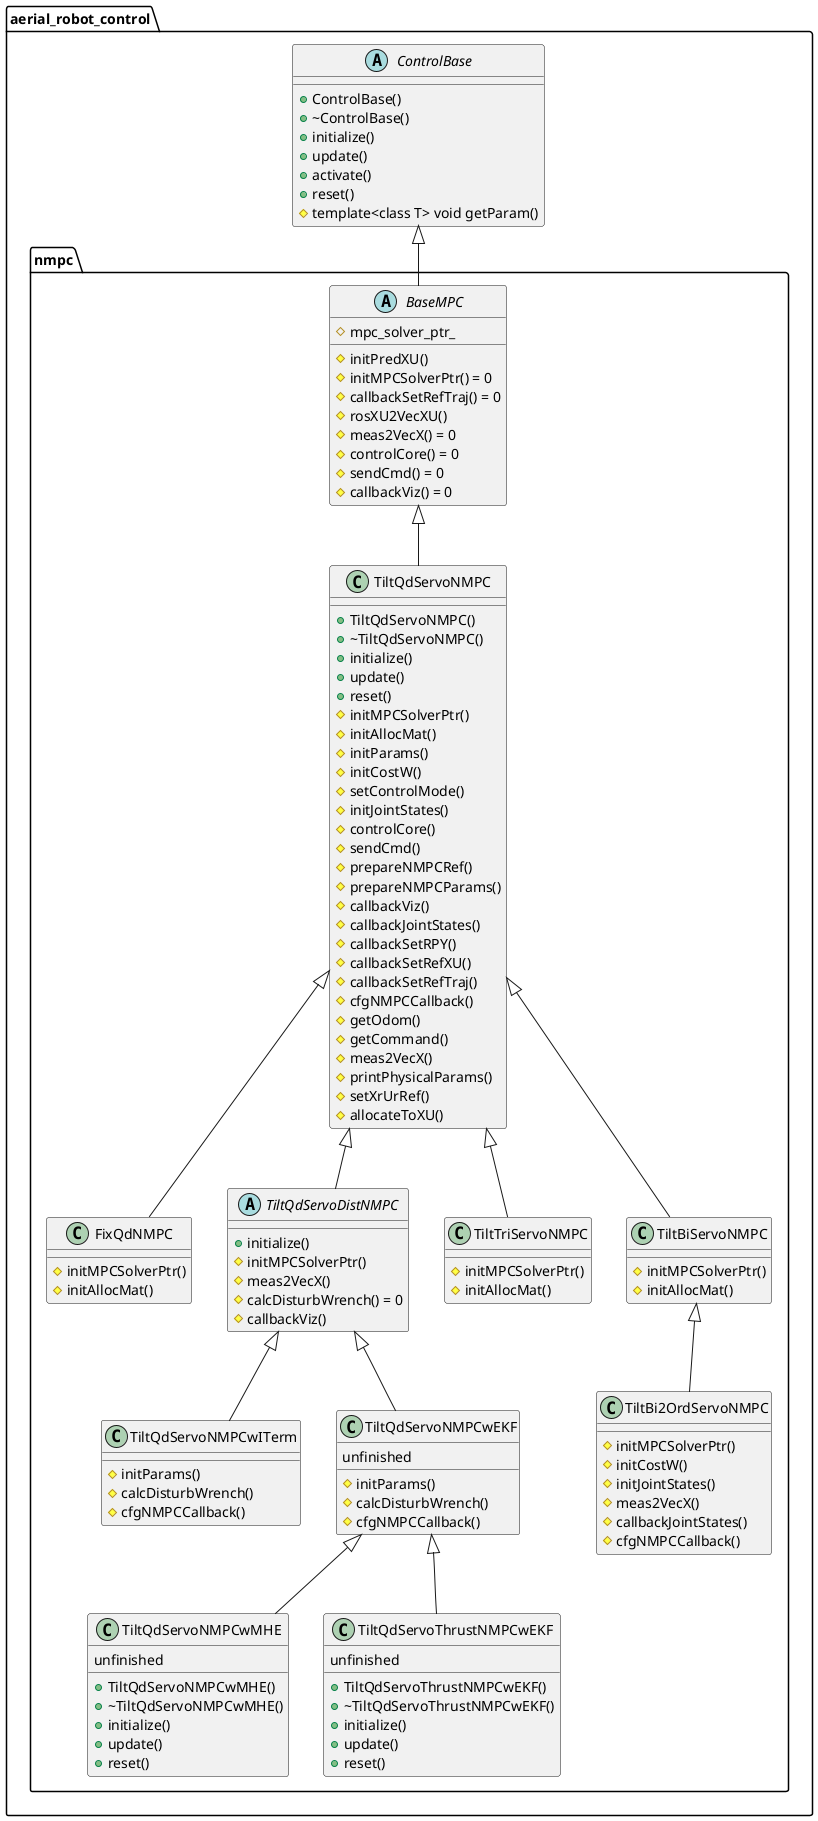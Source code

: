 @startuml
'https://plantuml.com/class-diagram

set namespaceSeparator ::

abstract class aerial_robot_control::ControlBase {
    + ControlBase()
    + ~ControlBase()
    + initialize()
    + update()
    + activate()
    + reset()
    # template<class T> void getParam()
}

abstract class aerial_robot_control::nmpc::BaseMPC extends aerial_robot_control::ControlBase {
    # mpc_solver_ptr_
    # initPredXU()
    # initMPCSolverPtr() = 0
    # callbackSetRefTraj() = 0
    # rosXU2VecXU()
    # meas2VecX() = 0
    # controlCore() = 0
    # sendCmd() = 0
    # callbackViz() = 0
}

class aerial_robot_control::nmpc::FixQdNMPC extends aerial_robot_control::nmpc::TiltQdServoNMPC {
'x_dim = 13, u_dim = 4, p_dim = 4'
    # initMPCSolverPtr()
    # initAllocMat()
}

'class aerial_robot_control::nmpc::TiltQdNMPC extends aerial_robot_control::nmpc::FixQdNMPC {
''x_dim = 13, u_dim = 8'
'    + TiltQdNMPC()
'    + ~TiltQdNMPC()
'    + initialize()
'    + update()
'    + reset()
'}

class aerial_robot_control::nmpc::TiltQdServoNMPC extends aerial_robot_control::nmpc::BaseMPC {
'x_dim = 17, u_dim = 8, p_dim = 4'
    + TiltQdServoNMPC()
    + ~TiltQdServoNMPC()
    + initialize()
    + update()
    + reset()
    # initMPCSolverPtr()
    # initAllocMat()
    # initParams()
    # initCostW()
    # setControlMode()
    # initJointStates()
    # controlCore()
    # sendCmd()
    # prepareNMPCRef()
    # prepareNMPCParams()
    # callbackViz()
    # callbackJointStates()
    # callbackSetRPY()
    # callbackSetRefXU()
    # callbackSetRefTraj()
    # cfgNMPCCallback()
    # getOdom()
    # getCommand()
    # meas2VecX()
    # printPhysicalParams()
    # setXrUrRef()
    # allocateToXU()
}

abstract class aerial_robot_control::nmpc::TiltQdServoDistNMPC extends aerial_robot_control::nmpc::TiltQdServoNMPC {
'x_dim = 23, u_dim = 8， p_dim = 4'
    + initialize()
    # initMPCSolverPtr()
    # meas2VecX()
    # calcDisturbWrench() = 0
    # callbackViz()
}

class aerial_robot_control::nmpc::TiltQdServoNMPCwITerm extends aerial_robot_control::nmpc::TiltQdServoDistNMPC {
'x_dim = 23, u_dim = 8， p_dim = 4'
    # initParams()
    # calcDisturbWrench()
    # cfgNMPCCallback()
}

class aerial_robot_control::nmpc::TiltQdServoNMPCwEKF extends aerial_robot_control::nmpc::TiltQdServoDistNMPC {
'x_dim = 23, u_dim = 8, p_dim = 4'
unfinished
    # initParams()
    # calcDisturbWrench()
    # cfgNMPCCallback()
}

class aerial_robot_control::nmpc::TiltQdServoNMPCwMHE extends aerial_robot_control::nmpc::TiltQdServoNMPCwEKF {
'x_dim = 23, u_dim = 8, p_dim = 4'
unfinished
    + TiltQdServoNMPCwMHE()
    + ~TiltQdServoNMPCwMHE()
    + initialize()
    + update()
    + reset()
}

class aerial_robot_control::nmpc::TiltQdServoThrustNMPCwEKF extends aerial_robot_control::nmpc::TiltQdServoNMPCwEKF {
'x_dim = 27, u_dim = 8, p_dim = 4'
unfinished
    + TiltQdServoThrustNMPCwEKF()
    + ~TiltQdServoThrustNMPCwEKF()
    + initialize()
    + update()
    + reset()
}

class aerial_robot_control::nmpc::TiltTriServoNMPC extends aerial_robot_control::nmpc::TiltQdServoNMPC {
'x_dim = 16, u_dim = 6, p_dim = 4'
    # initMPCSolverPtr()
    # initAllocMat()
}

class aerial_robot_control::nmpc::TiltBiServoNMPC extends aerial_robot_control::nmpc::TiltQdServoNMPC {
'x_dim = 15, u_dim = 4, p_dim = 4'
    # initMPCSolverPtr()
    # initAllocMat()
}

class aerial_robot_control::nmpc::TiltBi2OrdServoNMPC extends aerial_robot_control::nmpc::TiltBiServoNMPC {
'x_dim = 17, u_dim = 4, p_dim = 4'
    # initMPCSolverPtr()
    # initCostW()
    # initJointStates()
    # meas2VecX()
    # callbackJointStates()
    # cfgNMPCCallback()
}

@enduml